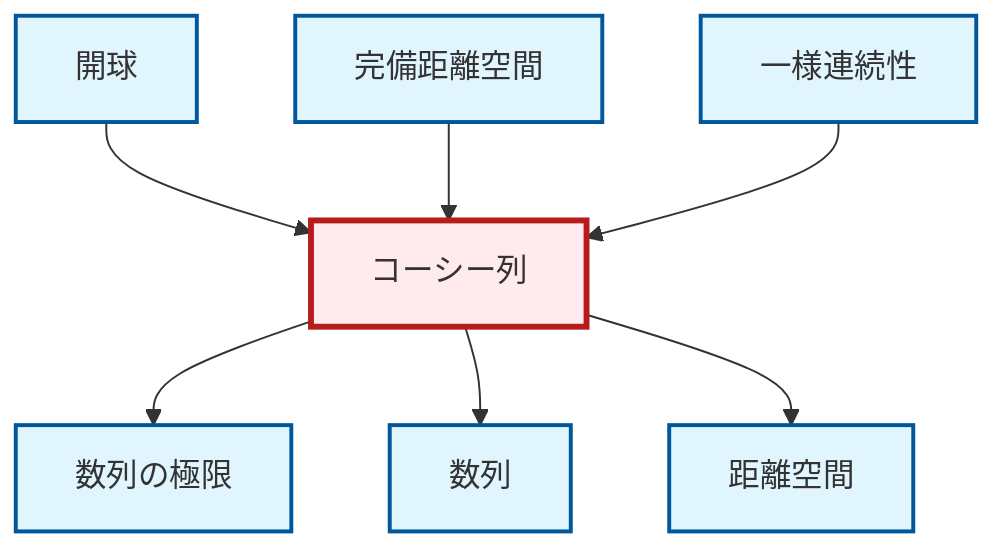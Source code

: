 graph TD
    classDef definition fill:#e1f5fe,stroke:#01579b,stroke-width:2px
    classDef theorem fill:#f3e5f5,stroke:#4a148c,stroke-width:2px
    classDef axiom fill:#fff3e0,stroke:#e65100,stroke-width:2px
    classDef example fill:#e8f5e9,stroke:#1b5e20,stroke-width:2px
    classDef current fill:#ffebee,stroke:#b71c1c,stroke-width:3px
    def-sequence["数列"]:::definition
    def-uniform-continuity["一様連続性"]:::definition
    def-open-ball["開球"]:::definition
    def-metric-space["距離空間"]:::definition
    def-complete-metric-space["完備距離空間"]:::definition
    def-limit["数列の極限"]:::definition
    def-cauchy-sequence["コーシー列"]:::definition
    def-cauchy-sequence --> def-limit
    def-cauchy-sequence --> def-sequence
    def-open-ball --> def-cauchy-sequence
    def-cauchy-sequence --> def-metric-space
    def-complete-metric-space --> def-cauchy-sequence
    def-uniform-continuity --> def-cauchy-sequence
    class def-cauchy-sequence current